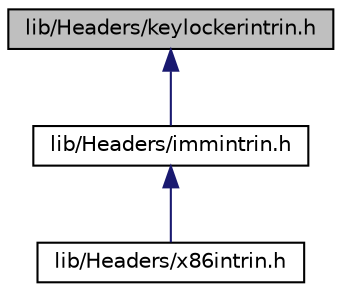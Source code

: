 digraph "lib/Headers/keylockerintrin.h"
{
 // LATEX_PDF_SIZE
  bgcolor="transparent";
  edge [fontname="Helvetica",fontsize="10",labelfontname="Helvetica",labelfontsize="10"];
  node [fontname="Helvetica",fontsize="10",shape=record];
  Node1 [label="lib/Headers/keylockerintrin.h",height=0.2,width=0.4,color="black", fillcolor="grey75", style="filled", fontcolor="black",tooltip=" "];
  Node1 -> Node2 [dir="back",color="midnightblue",fontsize="10",style="solid",fontname="Helvetica"];
  Node2 [label="lib/Headers/immintrin.h",height=0.2,width=0.4,color="black",URL="$immintrin_8h.html",tooltip=" "];
  Node2 -> Node3 [dir="back",color="midnightblue",fontsize="10",style="solid",fontname="Helvetica"];
  Node3 [label="lib/Headers/x86intrin.h",height=0.2,width=0.4,color="black",URL="$x86intrin_8h.html",tooltip=" "];
}
